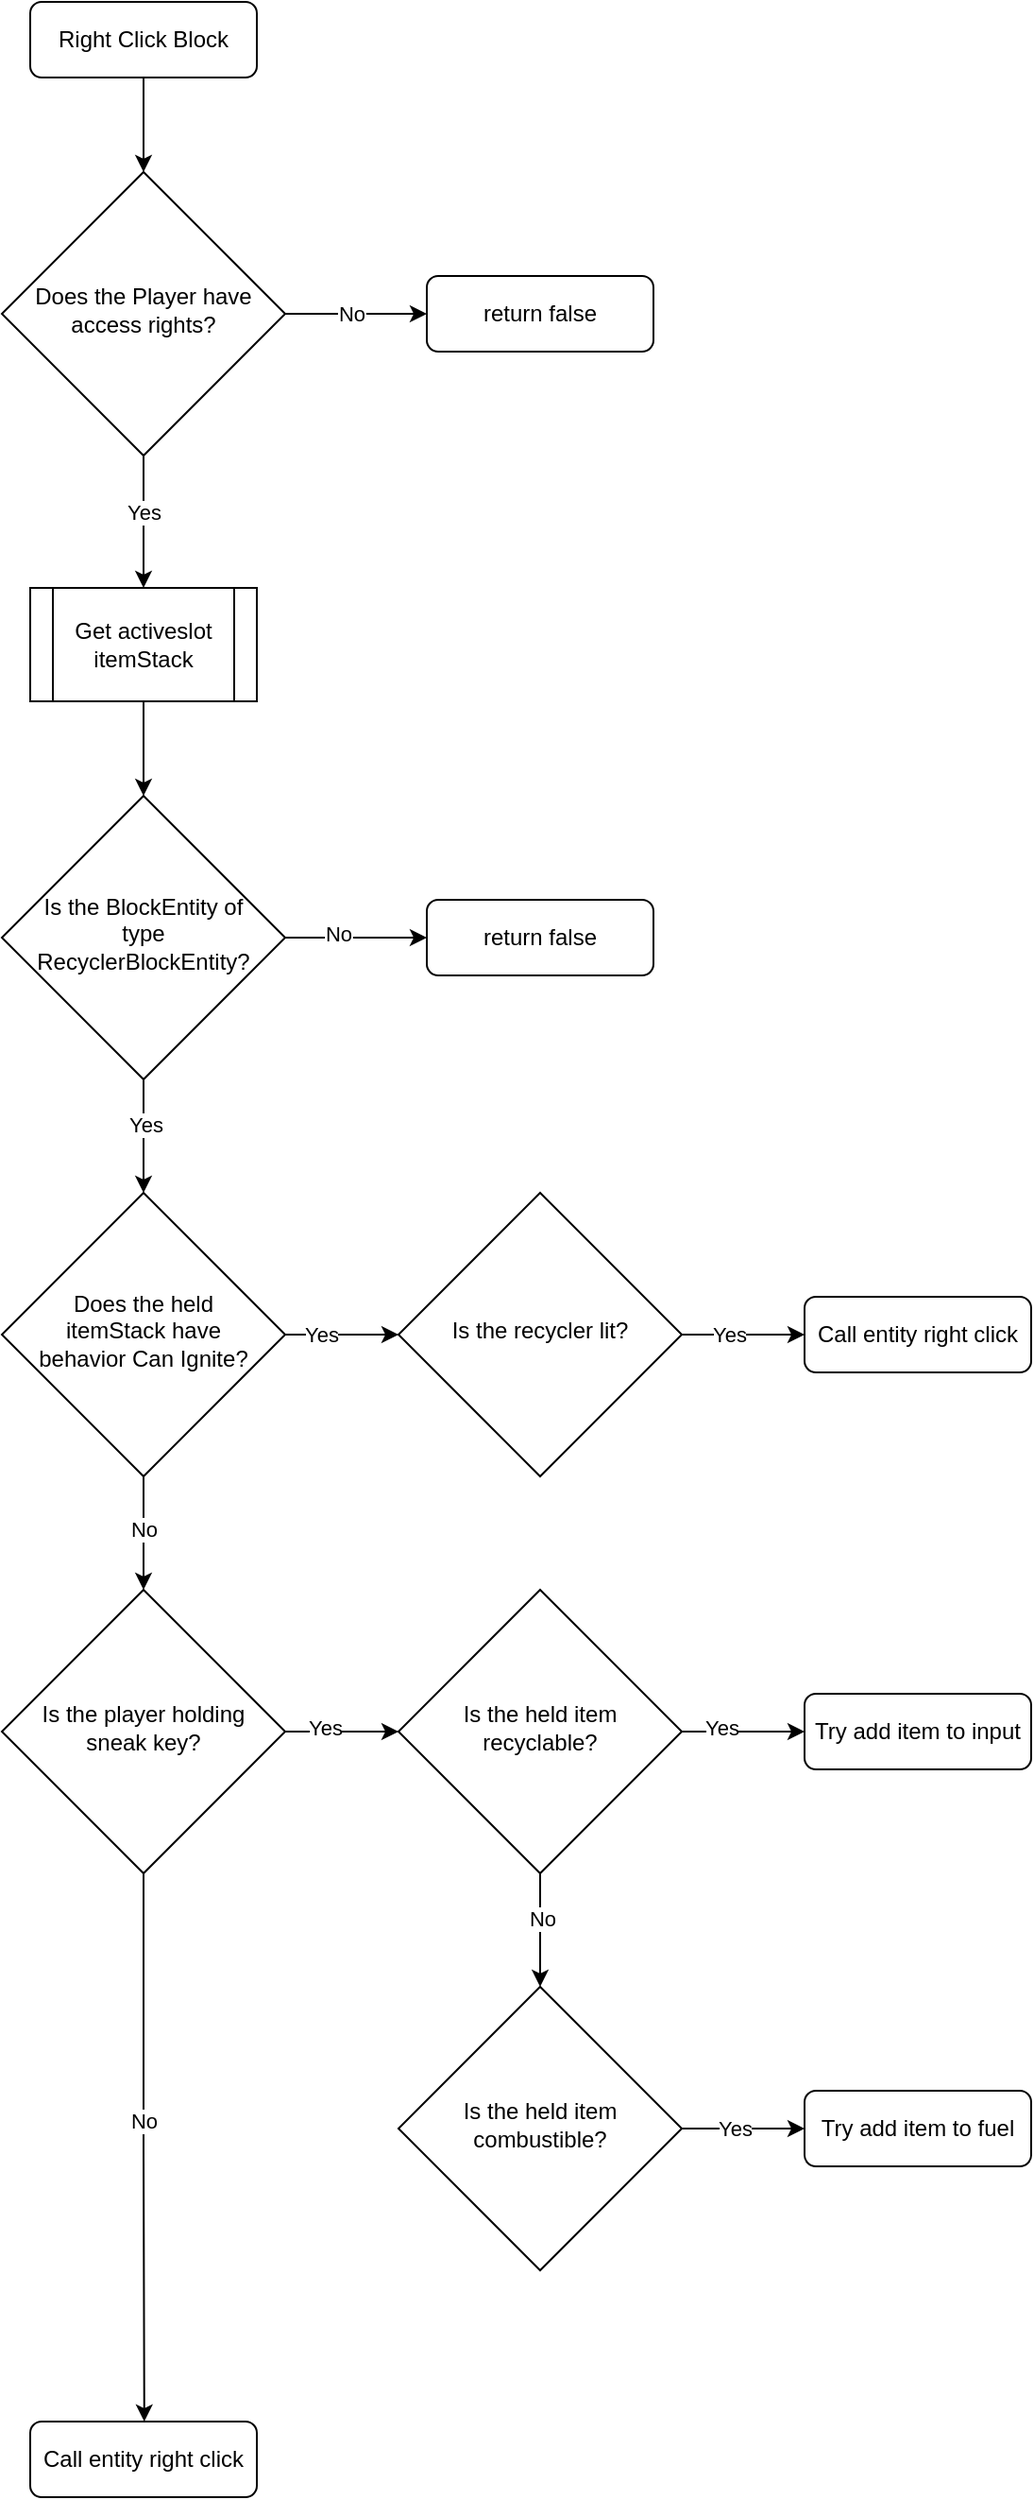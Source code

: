 <mxfile version="26.1.3">
  <diagram id="C5RBs43oDa-KdzZeNtuy" name="Page-1">
    <mxGraphModel dx="1803" dy="1678" grid="1" gridSize="10" guides="1" tooltips="1" connect="1" arrows="1" fold="1" page="1" pageScale="1" pageWidth="827" pageHeight="1169" math="0" shadow="0">
      <root>
        <mxCell id="WIyWlLk6GJQsqaUBKTNV-0" />
        <mxCell id="WIyWlLk6GJQsqaUBKTNV-1" parent="WIyWlLk6GJQsqaUBKTNV-0" />
        <mxCell id="piIGpl0qFVZ1CrThFg4S-10" style="edgeStyle=orthogonalEdgeStyle;rounded=0;orthogonalLoop=1;jettySize=auto;html=1;exitX=0.5;exitY=1;exitDx=0;exitDy=0;entryX=0.5;entryY=0;entryDx=0;entryDy=0;" edge="1" parent="WIyWlLk6GJQsqaUBKTNV-1" source="WIyWlLk6GJQsqaUBKTNV-3" target="piIGpl0qFVZ1CrThFg4S-5">
          <mxGeometry relative="1" as="geometry" />
        </mxCell>
        <mxCell id="WIyWlLk6GJQsqaUBKTNV-3" value="Right Click Block" style="rounded=1;whiteSpace=wrap;html=1;fontSize=12;glass=0;strokeWidth=1;shadow=0;" parent="WIyWlLk6GJQsqaUBKTNV-1" vertex="1">
          <mxGeometry x="160" y="80" width="120" height="40" as="geometry" />
        </mxCell>
        <mxCell id="WIyWlLk6GJQsqaUBKTNV-7" value="return false" style="rounded=1;whiteSpace=wrap;html=1;fontSize=12;glass=0;strokeWidth=1;shadow=0;" parent="WIyWlLk6GJQsqaUBKTNV-1" vertex="1">
          <mxGeometry x="370" y="225" width="120" height="40" as="geometry" />
        </mxCell>
        <mxCell id="piIGpl0qFVZ1CrThFg4S-12" style="edgeStyle=orthogonalEdgeStyle;rounded=0;orthogonalLoop=1;jettySize=auto;html=1;exitX=0.5;exitY=1;exitDx=0;exitDy=0;entryX=0.5;entryY=0;entryDx=0;entryDy=0;" edge="1" parent="WIyWlLk6GJQsqaUBKTNV-1" source="piIGpl0qFVZ1CrThFg4S-0" target="piIGpl0qFVZ1CrThFg4S-3">
          <mxGeometry relative="1" as="geometry" />
        </mxCell>
        <mxCell id="piIGpl0qFVZ1CrThFg4S-0" value="Get activeslot itemStack" style="shape=process;whiteSpace=wrap;html=1;backgroundOutline=1;" vertex="1" parent="WIyWlLk6GJQsqaUBKTNV-1">
          <mxGeometry x="160" y="390" width="120" height="60" as="geometry" />
        </mxCell>
        <mxCell id="piIGpl0qFVZ1CrThFg4S-18" style="edgeStyle=orthogonalEdgeStyle;rounded=0;orthogonalLoop=1;jettySize=auto;html=1;exitX=0.5;exitY=1;exitDx=0;exitDy=0;entryX=0.5;entryY=0;entryDx=0;entryDy=0;" edge="1" parent="WIyWlLk6GJQsqaUBKTNV-1" source="piIGpl0qFVZ1CrThFg4S-3" target="piIGpl0qFVZ1CrThFg4S-14">
          <mxGeometry relative="1" as="geometry" />
        </mxCell>
        <mxCell id="piIGpl0qFVZ1CrThFg4S-21" value="Yes" style="edgeLabel;html=1;align=center;verticalAlign=middle;resizable=0;points=[];" vertex="1" connectable="0" parent="piIGpl0qFVZ1CrThFg4S-18">
          <mxGeometry x="-0.214" y="1" relative="1" as="geometry">
            <mxPoint as="offset" />
          </mxGeometry>
        </mxCell>
        <mxCell id="piIGpl0qFVZ1CrThFg4S-20" style="edgeStyle=orthogonalEdgeStyle;rounded=0;orthogonalLoop=1;jettySize=auto;html=1;exitX=1;exitY=0.5;exitDx=0;exitDy=0;entryX=0;entryY=0.5;entryDx=0;entryDy=0;" edge="1" parent="WIyWlLk6GJQsqaUBKTNV-1" source="piIGpl0qFVZ1CrThFg4S-3" target="piIGpl0qFVZ1CrThFg4S-19">
          <mxGeometry relative="1" as="geometry" />
        </mxCell>
        <mxCell id="piIGpl0qFVZ1CrThFg4S-22" value="No" style="edgeLabel;html=1;align=center;verticalAlign=middle;resizable=0;points=[];" vertex="1" connectable="0" parent="piIGpl0qFVZ1CrThFg4S-20">
          <mxGeometry x="-0.265" y="2" relative="1" as="geometry">
            <mxPoint as="offset" />
          </mxGeometry>
        </mxCell>
        <mxCell id="piIGpl0qFVZ1CrThFg4S-3" value="Is the BlockEntity of type RecyclerBlockEntity?" style="rhombus;whiteSpace=wrap;html=1;shadow=0;fontFamily=Helvetica;fontSize=12;align=center;strokeWidth=1;spacing=6;spacingTop=-4;spacingLeft=12;spacingRight=12;" vertex="1" parent="WIyWlLk6GJQsqaUBKTNV-1">
          <mxGeometry x="145" y="500" width="150" height="150" as="geometry" />
        </mxCell>
        <mxCell id="piIGpl0qFVZ1CrThFg4S-8" style="edgeStyle=orthogonalEdgeStyle;rounded=0;orthogonalLoop=1;jettySize=auto;html=1;exitX=1;exitY=0.5;exitDx=0;exitDy=0;entryX=0;entryY=0.5;entryDx=0;entryDy=0;" edge="1" parent="WIyWlLk6GJQsqaUBKTNV-1" source="piIGpl0qFVZ1CrThFg4S-5" target="WIyWlLk6GJQsqaUBKTNV-7">
          <mxGeometry relative="1" as="geometry" />
        </mxCell>
        <mxCell id="piIGpl0qFVZ1CrThFg4S-9" value="No" style="edgeLabel;html=1;align=center;verticalAlign=middle;resizable=0;points=[];" vertex="1" connectable="0" parent="piIGpl0qFVZ1CrThFg4S-8">
          <mxGeometry x="-0.179" relative="1" as="geometry">
            <mxPoint x="4" as="offset" />
          </mxGeometry>
        </mxCell>
        <mxCell id="piIGpl0qFVZ1CrThFg4S-11" style="edgeStyle=orthogonalEdgeStyle;rounded=0;orthogonalLoop=1;jettySize=auto;html=1;exitX=0.5;exitY=1;exitDx=0;exitDy=0;entryX=0.5;entryY=0;entryDx=0;entryDy=0;" edge="1" parent="WIyWlLk6GJQsqaUBKTNV-1" source="piIGpl0qFVZ1CrThFg4S-5" target="piIGpl0qFVZ1CrThFg4S-0">
          <mxGeometry relative="1" as="geometry" />
        </mxCell>
        <mxCell id="piIGpl0qFVZ1CrThFg4S-13" value="Yes" style="edgeLabel;html=1;align=center;verticalAlign=middle;resizable=0;points=[];" vertex="1" connectable="0" parent="piIGpl0qFVZ1CrThFg4S-11">
          <mxGeometry x="-0.141" y="3" relative="1" as="geometry">
            <mxPoint x="-3" as="offset" />
          </mxGeometry>
        </mxCell>
        <mxCell id="piIGpl0qFVZ1CrThFg4S-5" value="Does the Player have access rights?" style="rhombus;whiteSpace=wrap;html=1;shadow=0;fontFamily=Helvetica;fontSize=12;align=center;strokeWidth=1;spacing=6;spacingTop=-4;spacingLeft=12;spacingRight=12;" vertex="1" parent="WIyWlLk6GJQsqaUBKTNV-1">
          <mxGeometry x="145" y="170" width="150" height="150" as="geometry" />
        </mxCell>
        <mxCell id="piIGpl0qFVZ1CrThFg4S-17" style="edgeStyle=orthogonalEdgeStyle;rounded=0;orthogonalLoop=1;jettySize=auto;html=1;exitX=1;exitY=0.5;exitDx=0;exitDy=0;entryX=0;entryY=0.5;entryDx=0;entryDy=0;" edge="1" parent="WIyWlLk6GJQsqaUBKTNV-1" source="piIGpl0qFVZ1CrThFg4S-14" target="piIGpl0qFVZ1CrThFg4S-15">
          <mxGeometry relative="1" as="geometry" />
        </mxCell>
        <mxCell id="piIGpl0qFVZ1CrThFg4S-26" value="Yes" style="edgeLabel;html=1;align=center;verticalAlign=middle;resizable=0;points=[];" vertex="1" connectable="0" parent="piIGpl0qFVZ1CrThFg4S-17">
          <mxGeometry x="-0.364" relative="1" as="geometry">
            <mxPoint as="offset" />
          </mxGeometry>
        </mxCell>
        <mxCell id="piIGpl0qFVZ1CrThFg4S-28" style="edgeStyle=orthogonalEdgeStyle;rounded=0;orthogonalLoop=1;jettySize=auto;html=1;exitX=0.5;exitY=1;exitDx=0;exitDy=0;entryX=0.5;entryY=0;entryDx=0;entryDy=0;" edge="1" parent="WIyWlLk6GJQsqaUBKTNV-1" source="piIGpl0qFVZ1CrThFg4S-14" target="piIGpl0qFVZ1CrThFg4S-16">
          <mxGeometry relative="1" as="geometry" />
        </mxCell>
        <mxCell id="piIGpl0qFVZ1CrThFg4S-29" value="No" style="edgeLabel;html=1;align=center;verticalAlign=middle;resizable=0;points=[];" vertex="1" connectable="0" parent="piIGpl0qFVZ1CrThFg4S-28">
          <mxGeometry x="-0.067" relative="1" as="geometry">
            <mxPoint as="offset" />
          </mxGeometry>
        </mxCell>
        <mxCell id="piIGpl0qFVZ1CrThFg4S-14" value="Does the held itemStack have behavior Can Ignite?" style="rhombus;whiteSpace=wrap;html=1;shadow=0;fontFamily=Helvetica;fontSize=12;align=center;strokeWidth=1;spacing=6;spacingTop=-4;spacingLeft=12;spacingRight=12;" vertex="1" parent="WIyWlLk6GJQsqaUBKTNV-1">
          <mxGeometry x="145" y="710" width="150" height="150" as="geometry" />
        </mxCell>
        <mxCell id="piIGpl0qFVZ1CrThFg4S-25" style="edgeStyle=orthogonalEdgeStyle;rounded=0;orthogonalLoop=1;jettySize=auto;html=1;exitX=1;exitY=0.5;exitDx=0;exitDy=0;entryX=0;entryY=0.5;entryDx=0;entryDy=0;" edge="1" parent="WIyWlLk6GJQsqaUBKTNV-1" source="piIGpl0qFVZ1CrThFg4S-15" target="piIGpl0qFVZ1CrThFg4S-23">
          <mxGeometry relative="1" as="geometry" />
        </mxCell>
        <mxCell id="piIGpl0qFVZ1CrThFg4S-27" value="Yes" style="edgeLabel;html=1;align=center;verticalAlign=middle;resizable=0;points=[];" vertex="1" connectable="0" parent="piIGpl0qFVZ1CrThFg4S-25">
          <mxGeometry x="-0.424" y="-1" relative="1" as="geometry">
            <mxPoint x="6" y="-1" as="offset" />
          </mxGeometry>
        </mxCell>
        <mxCell id="piIGpl0qFVZ1CrThFg4S-15" value="Is the recycler lit?" style="rhombus;whiteSpace=wrap;html=1;shadow=0;fontFamily=Helvetica;fontSize=12;align=center;strokeWidth=1;spacing=6;spacingTop=-4;spacingLeft=12;spacingRight=12;" vertex="1" parent="WIyWlLk6GJQsqaUBKTNV-1">
          <mxGeometry x="355" y="710" width="150" height="150" as="geometry" />
        </mxCell>
        <mxCell id="piIGpl0qFVZ1CrThFg4S-32" style="edgeStyle=orthogonalEdgeStyle;rounded=0;orthogonalLoop=1;jettySize=auto;html=1;exitX=1;exitY=0.5;exitDx=0;exitDy=0;entryX=0;entryY=0.5;entryDx=0;entryDy=0;" edge="1" parent="WIyWlLk6GJQsqaUBKTNV-1" source="piIGpl0qFVZ1CrThFg4S-16" target="piIGpl0qFVZ1CrThFg4S-31">
          <mxGeometry relative="1" as="geometry" />
        </mxCell>
        <mxCell id="piIGpl0qFVZ1CrThFg4S-35" value="Yes" style="edgeLabel;html=1;align=center;verticalAlign=middle;resizable=0;points=[];" vertex="1" connectable="0" parent="piIGpl0qFVZ1CrThFg4S-32">
          <mxGeometry x="-0.311" y="2" relative="1" as="geometry">
            <mxPoint as="offset" />
          </mxGeometry>
        </mxCell>
        <mxCell id="piIGpl0qFVZ1CrThFg4S-43" style="edgeStyle=orthogonalEdgeStyle;rounded=0;orthogonalLoop=1;jettySize=auto;html=1;exitX=0.5;exitY=1;exitDx=0;exitDy=0;" edge="1" parent="WIyWlLk6GJQsqaUBKTNV-1" source="piIGpl0qFVZ1CrThFg4S-16">
          <mxGeometry relative="1" as="geometry">
            <mxPoint x="220.4" y="1360" as="targetPoint" />
          </mxGeometry>
        </mxCell>
        <mxCell id="piIGpl0qFVZ1CrThFg4S-44" value="No" style="edgeLabel;html=1;align=center;verticalAlign=middle;resizable=0;points=[];" vertex="1" connectable="0" parent="piIGpl0qFVZ1CrThFg4S-43">
          <mxGeometry x="-0.179" y="3" relative="1" as="geometry">
            <mxPoint x="-3" y="11" as="offset" />
          </mxGeometry>
        </mxCell>
        <mxCell id="piIGpl0qFVZ1CrThFg4S-16" value="Is the player holding sneak key?" style="rhombus;whiteSpace=wrap;html=1;shadow=0;fontFamily=Helvetica;fontSize=12;align=center;strokeWidth=1;spacing=6;spacingTop=-4;spacingLeft=12;spacingRight=12;" vertex="1" parent="WIyWlLk6GJQsqaUBKTNV-1">
          <mxGeometry x="145" y="920" width="150" height="150" as="geometry" />
        </mxCell>
        <mxCell id="piIGpl0qFVZ1CrThFg4S-19" value="return false" style="rounded=1;whiteSpace=wrap;html=1;fontSize=12;glass=0;strokeWidth=1;shadow=0;" vertex="1" parent="WIyWlLk6GJQsqaUBKTNV-1">
          <mxGeometry x="370" y="555" width="120" height="40" as="geometry" />
        </mxCell>
        <mxCell id="piIGpl0qFVZ1CrThFg4S-23" value="Call entity right click" style="rounded=1;whiteSpace=wrap;html=1;fontSize=12;glass=0;strokeWidth=1;shadow=0;" vertex="1" parent="WIyWlLk6GJQsqaUBKTNV-1">
          <mxGeometry x="570" y="765" width="120" height="40" as="geometry" />
        </mxCell>
        <mxCell id="piIGpl0qFVZ1CrThFg4S-34" style="edgeStyle=orthogonalEdgeStyle;rounded=0;orthogonalLoop=1;jettySize=auto;html=1;exitX=1;exitY=0.5;exitDx=0;exitDy=0;entryX=0;entryY=0.5;entryDx=0;entryDy=0;" edge="1" parent="WIyWlLk6GJQsqaUBKTNV-1" source="piIGpl0qFVZ1CrThFg4S-31" target="piIGpl0qFVZ1CrThFg4S-33">
          <mxGeometry relative="1" as="geometry" />
        </mxCell>
        <mxCell id="piIGpl0qFVZ1CrThFg4S-36" value="Yes" style="edgeLabel;html=1;align=center;verticalAlign=middle;resizable=0;points=[];" vertex="1" connectable="0" parent="piIGpl0qFVZ1CrThFg4S-34">
          <mxGeometry x="-0.347" y="2" relative="1" as="geometry">
            <mxPoint as="offset" />
          </mxGeometry>
        </mxCell>
        <mxCell id="piIGpl0qFVZ1CrThFg4S-38" style="edgeStyle=orthogonalEdgeStyle;rounded=0;orthogonalLoop=1;jettySize=auto;html=1;exitX=0.5;exitY=1;exitDx=0;exitDy=0;entryX=0.5;entryY=0;entryDx=0;entryDy=0;" edge="1" parent="WIyWlLk6GJQsqaUBKTNV-1" source="piIGpl0qFVZ1CrThFg4S-31" target="piIGpl0qFVZ1CrThFg4S-37">
          <mxGeometry relative="1" as="geometry" />
        </mxCell>
        <mxCell id="piIGpl0qFVZ1CrThFg4S-42" value="No" style="edgeLabel;html=1;align=center;verticalAlign=middle;resizable=0;points=[];" vertex="1" connectable="0" parent="piIGpl0qFVZ1CrThFg4S-38">
          <mxGeometry x="-0.193" y="1" relative="1" as="geometry">
            <mxPoint as="offset" />
          </mxGeometry>
        </mxCell>
        <mxCell id="piIGpl0qFVZ1CrThFg4S-31" value="Is the held item recyclable?" style="rhombus;whiteSpace=wrap;html=1;shadow=0;fontFamily=Helvetica;fontSize=12;align=center;strokeWidth=1;spacing=6;spacingTop=-4;spacingLeft=12;spacingRight=12;" vertex="1" parent="WIyWlLk6GJQsqaUBKTNV-1">
          <mxGeometry x="355" y="920" width="150" height="150" as="geometry" />
        </mxCell>
        <mxCell id="piIGpl0qFVZ1CrThFg4S-33" value="Try add item to input" style="rounded=1;whiteSpace=wrap;html=1;fontSize=12;glass=0;strokeWidth=1;shadow=0;" vertex="1" parent="WIyWlLk6GJQsqaUBKTNV-1">
          <mxGeometry x="570" y="975" width="120" height="40" as="geometry" />
        </mxCell>
        <mxCell id="piIGpl0qFVZ1CrThFg4S-40" style="edgeStyle=orthogonalEdgeStyle;rounded=0;orthogonalLoop=1;jettySize=auto;html=1;exitX=1;exitY=0.5;exitDx=0;exitDy=0;entryX=0;entryY=0.5;entryDx=0;entryDy=0;" edge="1" parent="WIyWlLk6GJQsqaUBKTNV-1" source="piIGpl0qFVZ1CrThFg4S-37" target="piIGpl0qFVZ1CrThFg4S-39">
          <mxGeometry relative="1" as="geometry" />
        </mxCell>
        <mxCell id="piIGpl0qFVZ1CrThFg4S-41" value="Yes" style="edgeLabel;html=1;align=center;verticalAlign=middle;resizable=0;points=[];" vertex="1" connectable="0" parent="piIGpl0qFVZ1CrThFg4S-40">
          <mxGeometry x="-0.132" relative="1" as="geometry">
            <mxPoint as="offset" />
          </mxGeometry>
        </mxCell>
        <mxCell id="piIGpl0qFVZ1CrThFg4S-37" value="Is the held item combustible?" style="rhombus;whiteSpace=wrap;html=1;shadow=0;fontFamily=Helvetica;fontSize=12;align=center;strokeWidth=1;spacing=6;spacingTop=-4;spacingLeft=12;spacingRight=12;" vertex="1" parent="WIyWlLk6GJQsqaUBKTNV-1">
          <mxGeometry x="355" y="1130" width="150" height="150" as="geometry" />
        </mxCell>
        <mxCell id="piIGpl0qFVZ1CrThFg4S-39" value="Try add item to fuel" style="rounded=1;whiteSpace=wrap;html=1;fontSize=12;glass=0;strokeWidth=1;shadow=0;" vertex="1" parent="WIyWlLk6GJQsqaUBKTNV-1">
          <mxGeometry x="570" y="1185" width="120" height="40" as="geometry" />
        </mxCell>
        <mxCell id="piIGpl0qFVZ1CrThFg4S-45" value="Call entity right click" style="rounded=1;whiteSpace=wrap;html=1;fontSize=12;glass=0;strokeWidth=1;shadow=0;" vertex="1" parent="WIyWlLk6GJQsqaUBKTNV-1">
          <mxGeometry x="160" y="1360" width="120" height="40" as="geometry" />
        </mxCell>
      </root>
    </mxGraphModel>
  </diagram>
</mxfile>
